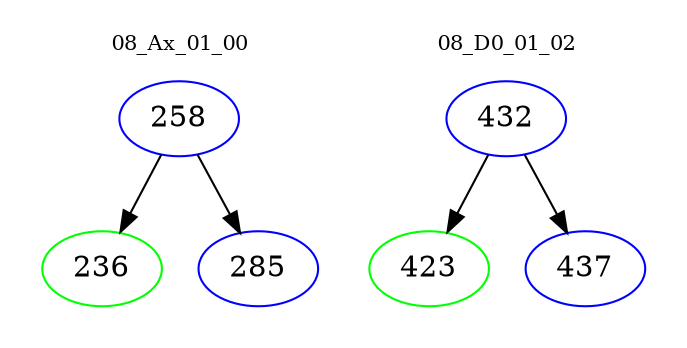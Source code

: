 digraph{
subgraph cluster_0 {
color = white
label = "08_Ax_01_00";
fontsize=10;
T0_258 [label="258", color="blue"]
T0_258 -> T0_236 [color="black"]
T0_236 [label="236", color="green"]
T0_258 -> T0_285 [color="black"]
T0_285 [label="285", color="blue"]
}
subgraph cluster_1 {
color = white
label = "08_D0_01_02";
fontsize=10;
T1_432 [label="432", color="blue"]
T1_432 -> T1_423 [color="black"]
T1_423 [label="423", color="green"]
T1_432 -> T1_437 [color="black"]
T1_437 [label="437", color="blue"]
}
}
